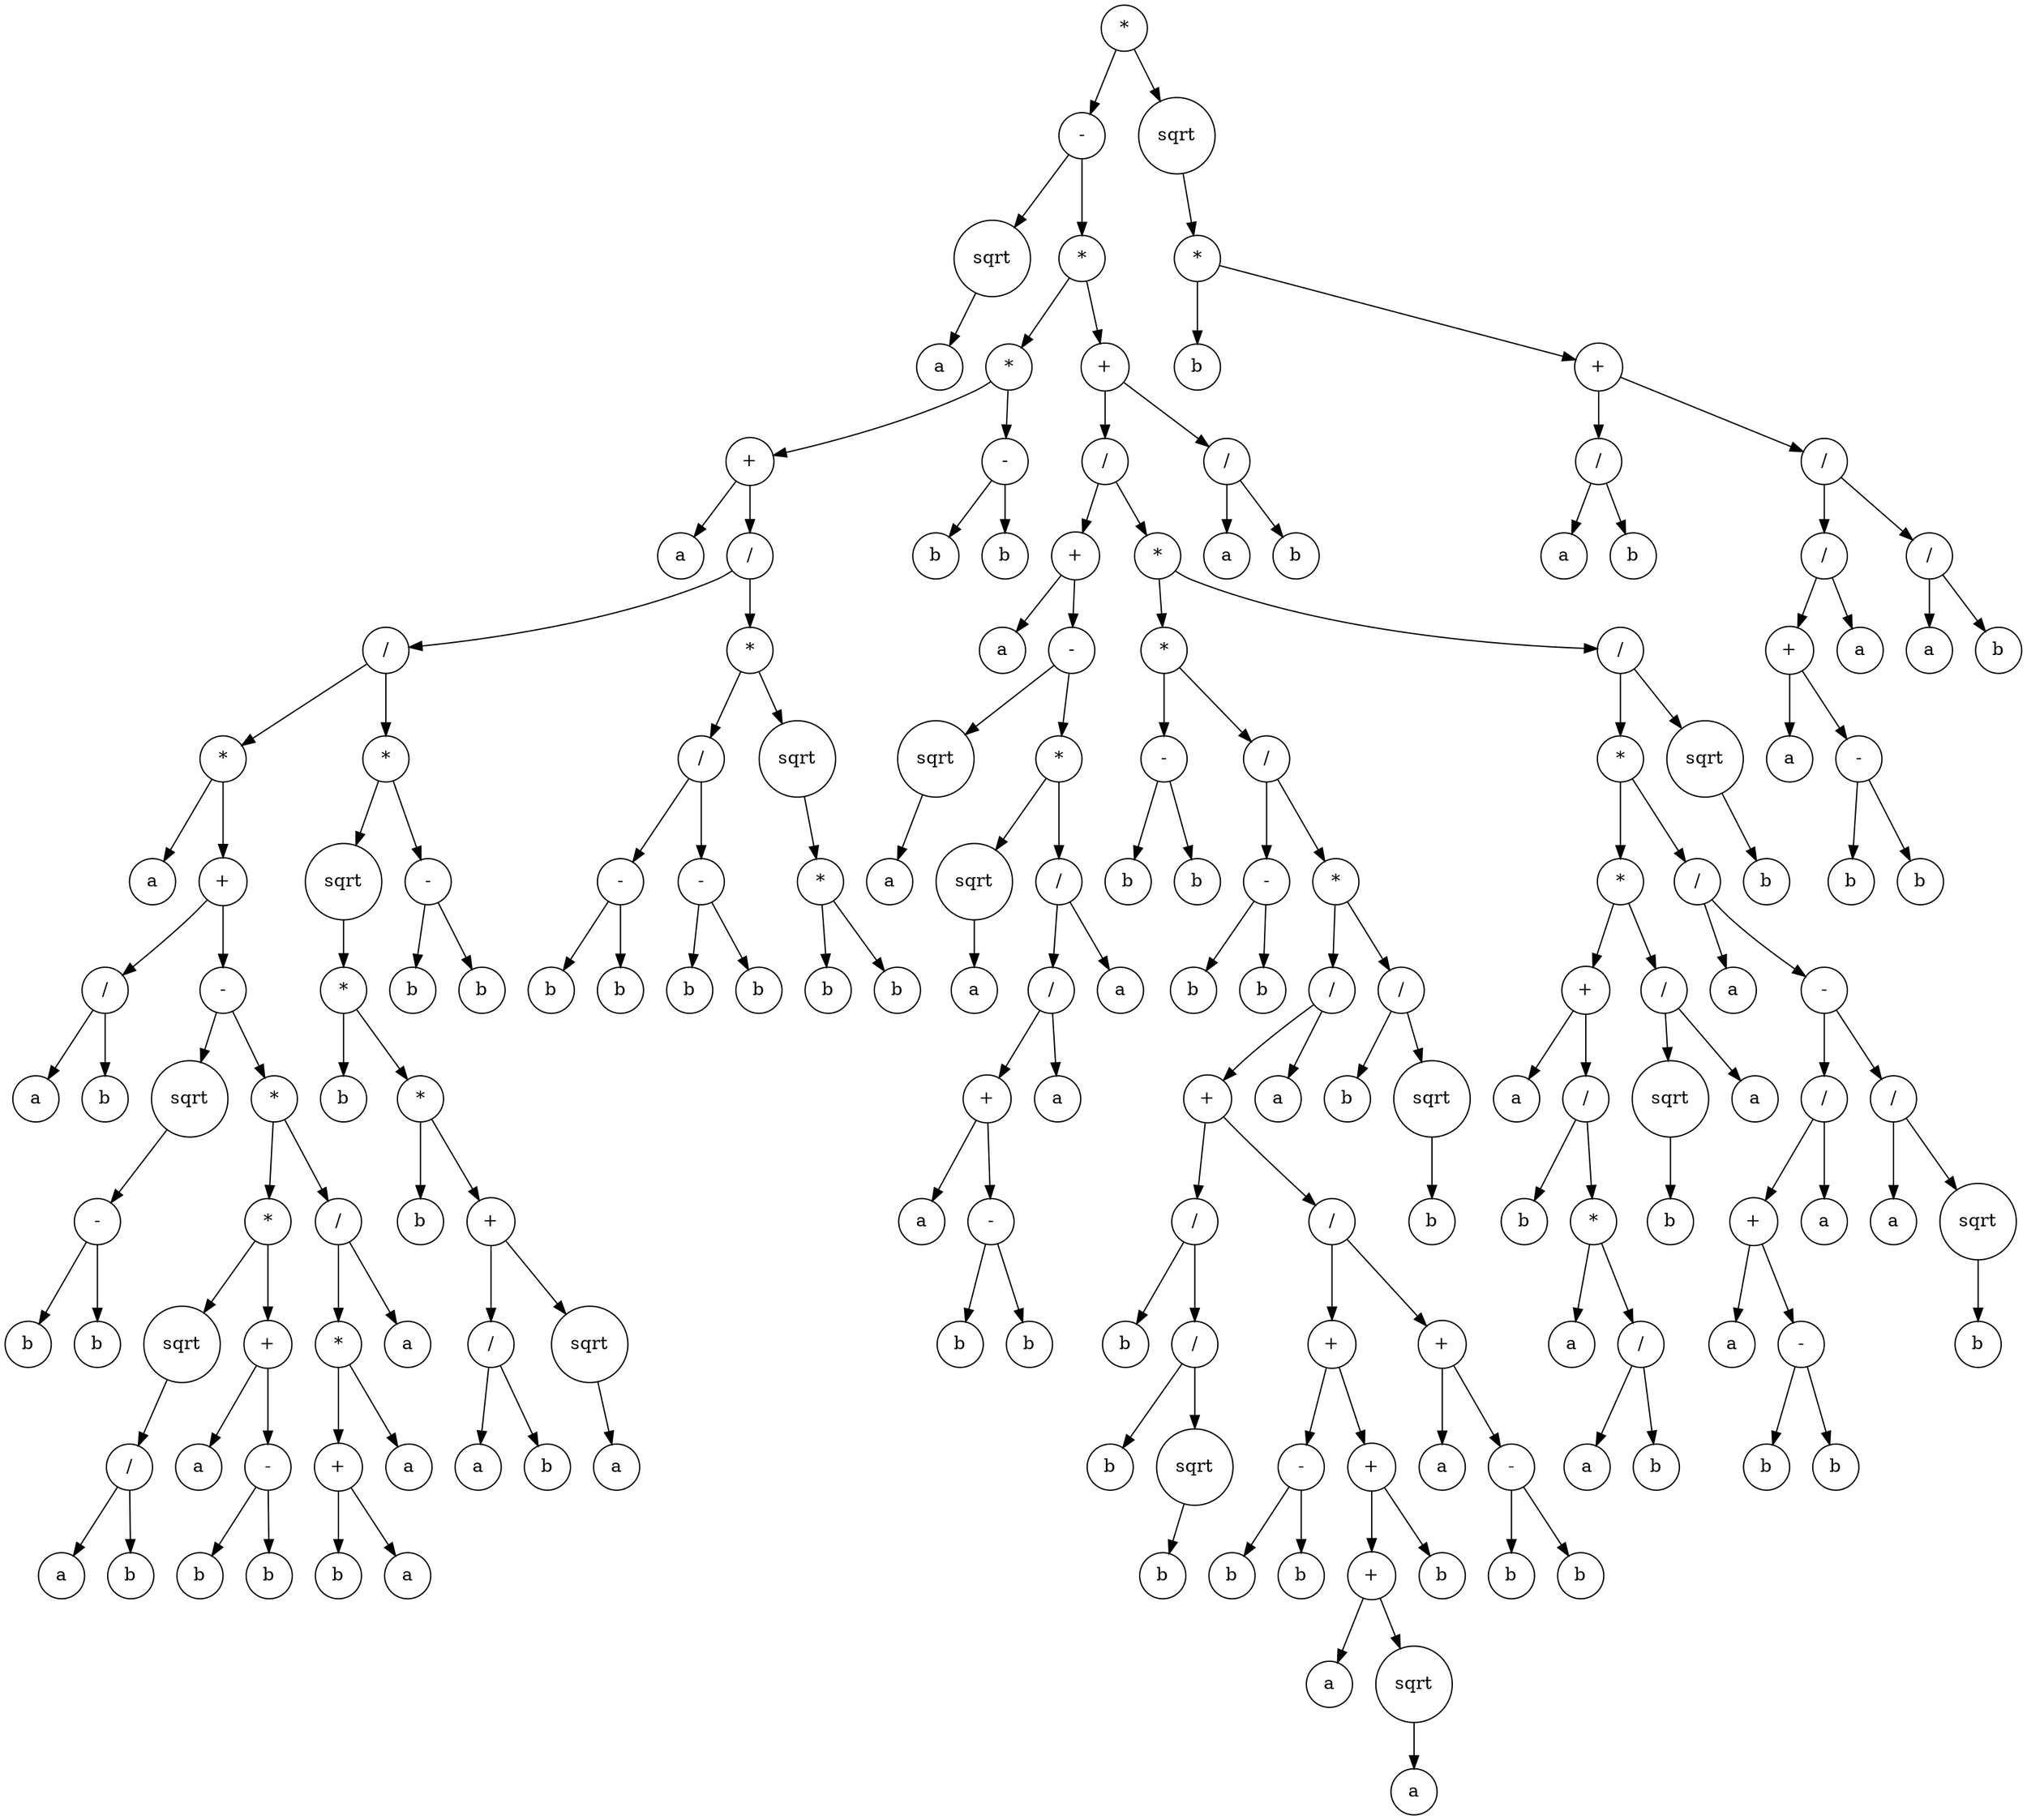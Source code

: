 digraph g {
graph [ordering=out];
node [shape=circle];
n[label = "*"];
n0[label = "-"];
n00[label = "sqrt"];
n000[label = "a"];
n00 -> n000;
n0 -> n00;
n01[label = "*"];
n010[label = "*"];
n0100[label = "+"];
n01000[label = "a"];
n0100 -> n01000;
n01001[label = "/"];
n010010[label = "/"];
n0100100[label = "*"];
n01001000[label = "a"];
n0100100 -> n01001000;
n01001001[label = "+"];
n010010010[label = "/"];
n0100100100[label = "a"];
n010010010 -> n0100100100;
n0100100101[label = "b"];
n010010010 -> n0100100101;
n01001001 -> n010010010;
n010010011[label = "-"];
n0100100110[label = "sqrt"];
n01001001100[label = "-"];
n010010011000[label = "b"];
n01001001100 -> n010010011000;
n010010011001[label = "b"];
n01001001100 -> n010010011001;
n0100100110 -> n01001001100;
n010010011 -> n0100100110;
n0100100111[label = "*"];
n01001001110[label = "*"];
n010010011100[label = "sqrt"];
n0100100111000[label = "/"];
n01001001110000[label = "a"];
n0100100111000 -> n01001001110000;
n01001001110001[label = "b"];
n0100100111000 -> n01001001110001;
n010010011100 -> n0100100111000;
n01001001110 -> n010010011100;
n010010011101[label = "+"];
n0100100111010[label = "a"];
n010010011101 -> n0100100111010;
n0100100111011[label = "-"];
n01001001110110[label = "b"];
n0100100111011 -> n01001001110110;
n01001001110111[label = "b"];
n0100100111011 -> n01001001110111;
n010010011101 -> n0100100111011;
n01001001110 -> n010010011101;
n0100100111 -> n01001001110;
n01001001111[label = "/"];
n010010011110[label = "*"];
n0100100111100[label = "+"];
n01001001111000[label = "b"];
n0100100111100 -> n01001001111000;
n01001001111001[label = "a"];
n0100100111100 -> n01001001111001;
n010010011110 -> n0100100111100;
n0100100111101[label = "a"];
n010010011110 -> n0100100111101;
n01001001111 -> n010010011110;
n010010011111[label = "a"];
n01001001111 -> n010010011111;
n0100100111 -> n01001001111;
n010010011 -> n0100100111;
n01001001 -> n010010011;
n0100100 -> n01001001;
n010010 -> n0100100;
n0100101[label = "*"];
n01001010[label = "sqrt"];
n010010100[label = "*"];
n0100101000[label = "b"];
n010010100 -> n0100101000;
n0100101001[label = "*"];
n01001010010[label = "b"];
n0100101001 -> n01001010010;
n01001010011[label = "+"];
n010010100110[label = "/"];
n0100101001100[label = "a"];
n010010100110 -> n0100101001100;
n0100101001101[label = "b"];
n010010100110 -> n0100101001101;
n01001010011 -> n010010100110;
n010010100111[label = "sqrt"];
n0100101001110[label = "a"];
n010010100111 -> n0100101001110;
n01001010011 -> n010010100111;
n0100101001 -> n01001010011;
n010010100 -> n0100101001;
n01001010 -> n010010100;
n0100101 -> n01001010;
n01001011[label = "-"];
n010010110[label = "b"];
n01001011 -> n010010110;
n010010111[label = "b"];
n01001011 -> n010010111;
n0100101 -> n01001011;
n010010 -> n0100101;
n01001 -> n010010;
n010011[label = "*"];
n0100110[label = "/"];
n01001100[label = "-"];
n010011000[label = "b"];
n01001100 -> n010011000;
n010011001[label = "b"];
n01001100 -> n010011001;
n0100110 -> n01001100;
n01001101[label = "-"];
n010011010[label = "b"];
n01001101 -> n010011010;
n010011011[label = "b"];
n01001101 -> n010011011;
n0100110 -> n01001101;
n010011 -> n0100110;
n0100111[label = "sqrt"];
n01001110[label = "*"];
n010011100[label = "b"];
n01001110 -> n010011100;
n010011101[label = "b"];
n01001110 -> n010011101;
n0100111 -> n01001110;
n010011 -> n0100111;
n01001 -> n010011;
n0100 -> n01001;
n010 -> n0100;
n0101[label = "-"];
n01010[label = "b"];
n0101 -> n01010;
n01011[label = "b"];
n0101 -> n01011;
n010 -> n0101;
n01 -> n010;
n011[label = "+"];
n0110[label = "/"];
n01100[label = "+"];
n011000[label = "a"];
n01100 -> n011000;
n011001[label = "-"];
n0110010[label = "sqrt"];
n01100100[label = "a"];
n0110010 -> n01100100;
n011001 -> n0110010;
n0110011[label = "*"];
n01100110[label = "sqrt"];
n011001100[label = "a"];
n01100110 -> n011001100;
n0110011 -> n01100110;
n01100111[label = "/"];
n011001110[label = "/"];
n0110011100[label = "+"];
n01100111000[label = "a"];
n0110011100 -> n01100111000;
n01100111001[label = "-"];
n011001110010[label = "b"];
n01100111001 -> n011001110010;
n011001110011[label = "b"];
n01100111001 -> n011001110011;
n0110011100 -> n01100111001;
n011001110 -> n0110011100;
n0110011101[label = "a"];
n011001110 -> n0110011101;
n01100111 -> n011001110;
n011001111[label = "a"];
n01100111 -> n011001111;
n0110011 -> n01100111;
n011001 -> n0110011;
n01100 -> n011001;
n0110 -> n01100;
n01101[label = "*"];
n011010[label = "*"];
n0110100[label = "-"];
n01101000[label = "b"];
n0110100 -> n01101000;
n01101001[label = "b"];
n0110100 -> n01101001;
n011010 -> n0110100;
n0110101[label = "/"];
n01101010[label = "-"];
n011010100[label = "b"];
n01101010 -> n011010100;
n011010101[label = "b"];
n01101010 -> n011010101;
n0110101 -> n01101010;
n01101011[label = "*"];
n011010110[label = "/"];
n0110101100[label = "+"];
n01101011000[label = "/"];
n011010110000[label = "b"];
n01101011000 -> n011010110000;
n011010110001[label = "/"];
n0110101100010[label = "b"];
n011010110001 -> n0110101100010;
n0110101100011[label = "sqrt"];
n01101011000110[label = "b"];
n0110101100011 -> n01101011000110;
n011010110001 -> n0110101100011;
n01101011000 -> n011010110001;
n0110101100 -> n01101011000;
n01101011001[label = "/"];
n011010110010[label = "+"];
n0110101100100[label = "-"];
n01101011001000[label = "b"];
n0110101100100 -> n01101011001000;
n01101011001001[label = "b"];
n0110101100100 -> n01101011001001;
n011010110010 -> n0110101100100;
n0110101100101[label = "+"];
n01101011001010[label = "+"];
n011010110010100[label = "a"];
n01101011001010 -> n011010110010100;
n011010110010101[label = "sqrt"];
n0110101100101010[label = "a"];
n011010110010101 -> n0110101100101010;
n01101011001010 -> n011010110010101;
n0110101100101 -> n01101011001010;
n01101011001011[label = "b"];
n0110101100101 -> n01101011001011;
n011010110010 -> n0110101100101;
n01101011001 -> n011010110010;
n011010110011[label = "+"];
n0110101100110[label = "a"];
n011010110011 -> n0110101100110;
n0110101100111[label = "-"];
n01101011001110[label = "b"];
n0110101100111 -> n01101011001110;
n01101011001111[label = "b"];
n0110101100111 -> n01101011001111;
n011010110011 -> n0110101100111;
n01101011001 -> n011010110011;
n0110101100 -> n01101011001;
n011010110 -> n0110101100;
n0110101101[label = "a"];
n011010110 -> n0110101101;
n01101011 -> n011010110;
n011010111[label = "/"];
n0110101110[label = "b"];
n011010111 -> n0110101110;
n0110101111[label = "sqrt"];
n01101011110[label = "b"];
n0110101111 -> n01101011110;
n011010111 -> n0110101111;
n01101011 -> n011010111;
n0110101 -> n01101011;
n011010 -> n0110101;
n01101 -> n011010;
n011011[label = "/"];
n0110110[label = "*"];
n01101100[label = "*"];
n011011000[label = "+"];
n0110110000[label = "a"];
n011011000 -> n0110110000;
n0110110001[label = "/"];
n01101100010[label = "b"];
n0110110001 -> n01101100010;
n01101100011[label = "*"];
n011011000110[label = "a"];
n01101100011 -> n011011000110;
n011011000111[label = "/"];
n0110110001110[label = "a"];
n011011000111 -> n0110110001110;
n0110110001111[label = "b"];
n011011000111 -> n0110110001111;
n01101100011 -> n011011000111;
n0110110001 -> n01101100011;
n011011000 -> n0110110001;
n01101100 -> n011011000;
n011011001[label = "/"];
n0110110010[label = "sqrt"];
n01101100100[label = "b"];
n0110110010 -> n01101100100;
n011011001 -> n0110110010;
n0110110011[label = "a"];
n011011001 -> n0110110011;
n01101100 -> n011011001;
n0110110 -> n01101100;
n01101101[label = "/"];
n011011010[label = "a"];
n01101101 -> n011011010;
n011011011[label = "-"];
n0110110110[label = "/"];
n01101101100[label = "+"];
n011011011000[label = "a"];
n01101101100 -> n011011011000;
n011011011001[label = "-"];
n0110110110010[label = "b"];
n011011011001 -> n0110110110010;
n0110110110011[label = "b"];
n011011011001 -> n0110110110011;
n01101101100 -> n011011011001;
n0110110110 -> n01101101100;
n01101101101[label = "a"];
n0110110110 -> n01101101101;
n011011011 -> n0110110110;
n0110110111[label = "/"];
n01101101110[label = "a"];
n0110110111 -> n01101101110;
n01101101111[label = "sqrt"];
n011011011110[label = "b"];
n01101101111 -> n011011011110;
n0110110111 -> n01101101111;
n011011011 -> n0110110111;
n01101101 -> n011011011;
n0110110 -> n01101101;
n011011 -> n0110110;
n0110111[label = "sqrt"];
n01101110[label = "b"];
n0110111 -> n01101110;
n011011 -> n0110111;
n01101 -> n011011;
n0110 -> n01101;
n011 -> n0110;
n0111[label = "/"];
n01110[label = "a"];
n0111 -> n01110;
n01111[label = "b"];
n0111 -> n01111;
n011 -> n0111;
n01 -> n011;
n0 -> n01;
n -> n0;
n1[label = "sqrt"];
n10[label = "*"];
n100[label = "b"];
n10 -> n100;
n101[label = "+"];
n1010[label = "/"];
n10100[label = "a"];
n1010 -> n10100;
n10101[label = "b"];
n1010 -> n10101;
n101 -> n1010;
n1011[label = "/"];
n10110[label = "/"];
n101100[label = "+"];
n1011000[label = "a"];
n101100 -> n1011000;
n1011001[label = "-"];
n10110010[label = "b"];
n1011001 -> n10110010;
n10110011[label = "b"];
n1011001 -> n10110011;
n101100 -> n1011001;
n10110 -> n101100;
n101101[label = "a"];
n10110 -> n101101;
n1011 -> n10110;
n10111[label = "/"];
n101110[label = "a"];
n10111 -> n101110;
n101111[label = "b"];
n10111 -> n101111;
n1011 -> n10111;
n101 -> n1011;
n10 -> n101;
n1 -> n10;
n -> n1;
}
